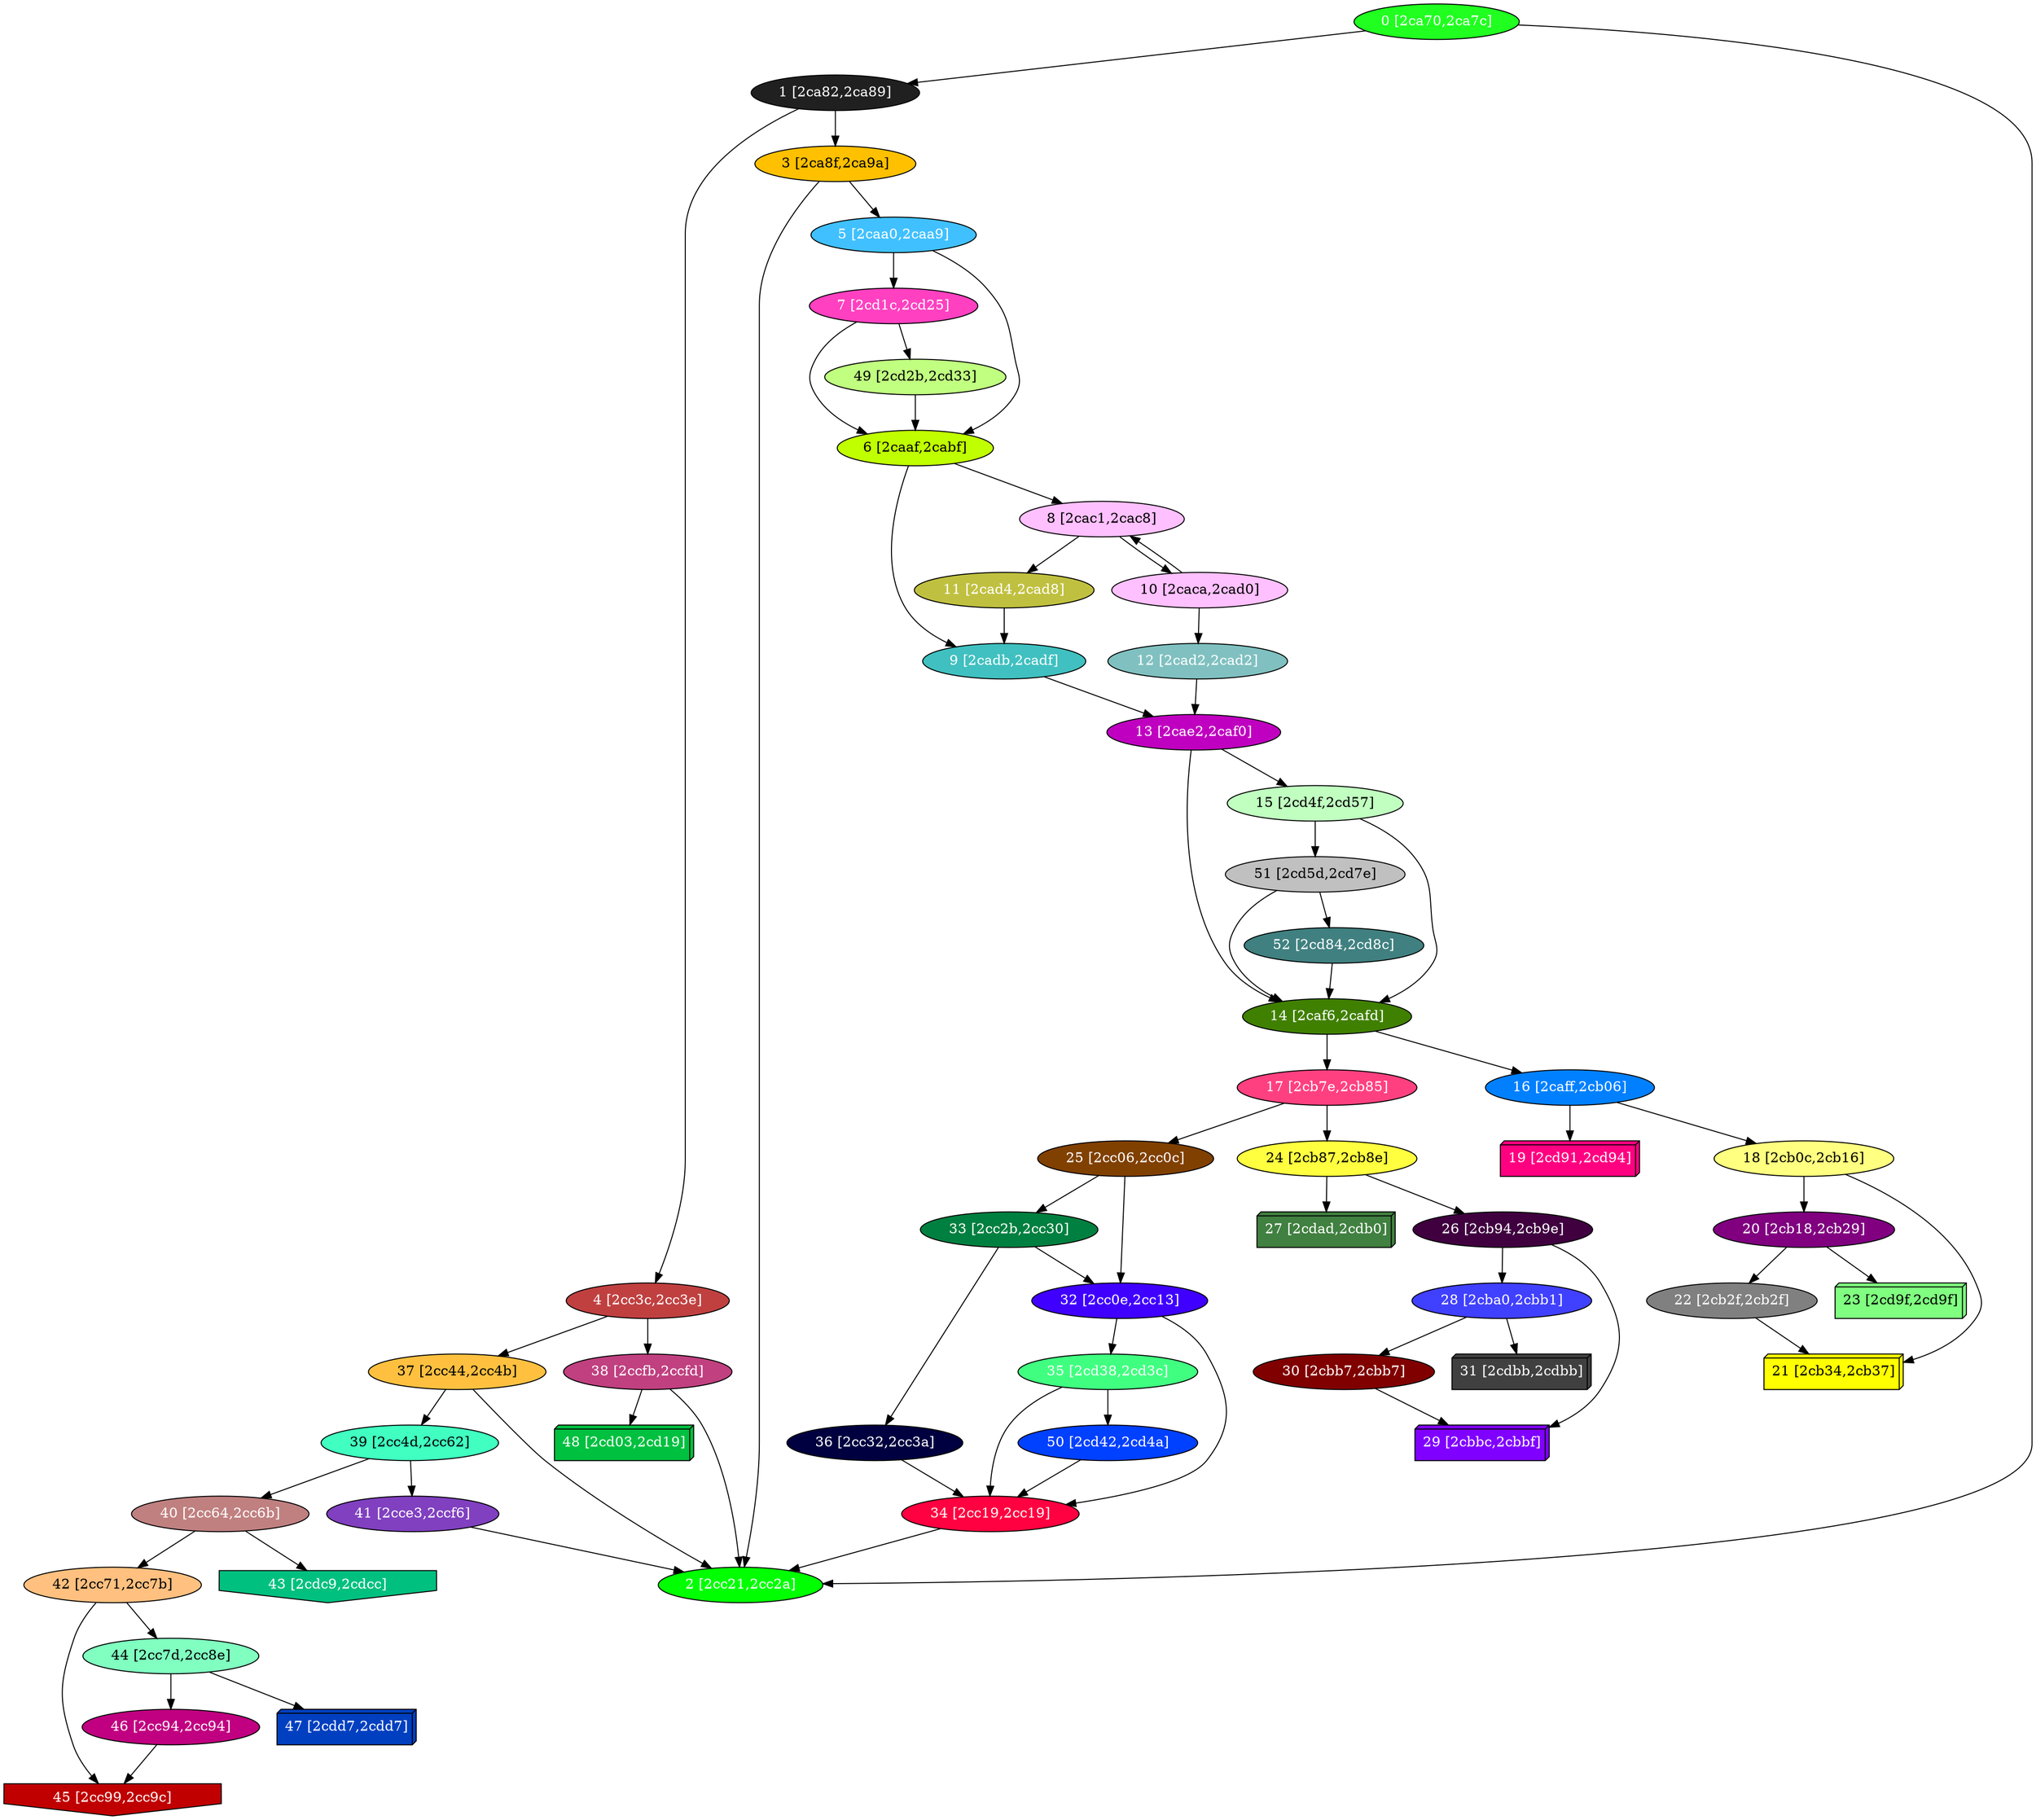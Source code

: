 diGraph libnss3{
	libnss3_0  [style=filled fillcolor="#20FF20" fontcolor="#ffffff" shape=oval label="0 [2ca70,2ca7c]"]
	libnss3_1  [style=filled fillcolor="#202020" fontcolor="#ffffff" shape=oval label="1 [2ca82,2ca89]"]
	libnss3_2  [style=filled fillcolor="#00FF00" fontcolor="#ffffff" shape=oval label="2 [2cc21,2cc2a]"]
	libnss3_3  [style=filled fillcolor="#FFC000" fontcolor="#000000" shape=oval label="3 [2ca8f,2ca9a]"]
	libnss3_4  [style=filled fillcolor="#C04040" fontcolor="#ffffff" shape=oval label="4 [2cc3c,2cc3e]"]
	libnss3_5  [style=filled fillcolor="#40C0FF" fontcolor="#ffffff" shape=oval label="5 [2caa0,2caa9]"]
	libnss3_6  [style=filled fillcolor="#C0FF00" fontcolor="#000000" shape=oval label="6 [2caaf,2cabf]"]
	libnss3_7  [style=filled fillcolor="#FF40C0" fontcolor="#ffffff" shape=oval label="7 [2cd1c,2cd25]"]
	libnss3_8  [style=filled fillcolor="#FFC0FF" fontcolor="#000000" shape=oval label="8 [2cac1,2cac8]"]
	libnss3_9  [style=filled fillcolor="#40C0C0" fontcolor="#ffffff" shape=oval label="9 [2cadb,2cadf]"]
	libnss3_a  [style=filled fillcolor="#FFC0FF" fontcolor="#000000" shape=oval label="10 [2caca,2cad0]"]
	libnss3_b  [style=filled fillcolor="#C0C040" fontcolor="#ffffff" shape=oval label="11 [2cad4,2cad8]"]
	libnss3_c  [style=filled fillcolor="#80C0C0" fontcolor="#ffffff" shape=oval label="12 [2cad2,2cad2]"]
	libnss3_d  [style=filled fillcolor="#C000C0" fontcolor="#ffffff" shape=oval label="13 [2cae2,2caf0]"]
	libnss3_e  [style=filled fillcolor="#408000" fontcolor="#ffffff" shape=oval label="14 [2caf6,2cafd]"]
	libnss3_f  [style=filled fillcolor="#C0FFC0" fontcolor="#000000" shape=oval label="15 [2cd4f,2cd57]"]
	libnss3_10  [style=filled fillcolor="#0080FF" fontcolor="#ffffff" shape=oval label="16 [2caff,2cb06]"]
	libnss3_11  [style=filled fillcolor="#FF4080" fontcolor="#ffffff" shape=oval label="17 [2cb7e,2cb85]"]
	libnss3_12  [style=filled fillcolor="#FFFF80" fontcolor="#000000" shape=oval label="18 [2cb0c,2cb16]"]
	libnss3_13  [style=filled fillcolor="#FF0080" fontcolor="#ffffff" shape=box3d label="19 [2cd91,2cd94]"]
	libnss3_14  [style=filled fillcolor="#800080" fontcolor="#ffffff" shape=oval label="20 [2cb18,2cb29]"]
	libnss3_15  [style=filled fillcolor="#FFFF00" fontcolor="#000000" shape=box3d label="21 [2cb34,2cb37]"]
	libnss3_16  [style=filled fillcolor="#808080" fontcolor="#ffffff" shape=oval label="22 [2cb2f,2cb2f]"]
	libnss3_17  [style=filled fillcolor="#80FF80" fontcolor="#000000" shape=box3d label="23 [2cd9f,2cd9f]"]
	libnss3_18  [style=filled fillcolor="#FFFF40" fontcolor="#000000" shape=oval label="24 [2cb87,2cb8e]"]
	libnss3_19  [style=filled fillcolor="#804000" fontcolor="#ffffff" shape=oval label="25 [2cc06,2cc0c]"]
	libnss3_1a  [style=filled fillcolor="#400040" fontcolor="#ffffff" shape=oval label="26 [2cb94,2cb9e]"]
	libnss3_1b  [style=filled fillcolor="#408040" fontcolor="#ffffff" shape=box3d label="27 [2cdad,2cdb0]"]
	libnss3_1c  [style=filled fillcolor="#4040FF" fontcolor="#ffffff" shape=oval label="28 [2cba0,2cbb1]"]
	libnss3_1d  [style=filled fillcolor="#8000FF" fontcolor="#ffffff" shape=box3d label="29 [2cbbc,2cbbf]"]
	libnss3_1e  [style=filled fillcolor="#800000" fontcolor="#ffffff" shape=oval label="30 [2cbb7,2cbb7]"]
	libnss3_1f  [style=filled fillcolor="#404040" fontcolor="#ffffff" shape=box3d label="31 [2cdbb,2cdbb]"]
	libnss3_20  [style=filled fillcolor="#4000FF" fontcolor="#ffffff" shape=oval label="32 [2cc0e,2cc13]"]
	libnss3_21  [style=filled fillcolor="#008040" fontcolor="#ffffff" shape=oval label="33 [2cc2b,2cc30]"]
	libnss3_22  [style=filled fillcolor="#FF0040" fontcolor="#ffffff" shape=oval label="34 [2cc19,2cc19]"]
	libnss3_23  [style=filled fillcolor="#40FF80" fontcolor="#ffffff" shape=oval label="35 [2cd38,2cd3c]"]
	libnss3_24  [style=filled fillcolor="#000040" fontcolor="#ffffff" shape=oval label="36 [2cc32,2cc3a]"]
	libnss3_25  [style=filled fillcolor="#FFC040" fontcolor="#000000" shape=oval label="37 [2cc44,2cc4b]"]
	libnss3_26  [style=filled fillcolor="#C04080" fontcolor="#ffffff" shape=oval label="38 [2ccfb,2ccfd]"]
	libnss3_27  [style=filled fillcolor="#40FFC0" fontcolor="#000000" shape=oval label="39 [2cc4d,2cc62]"]
	libnss3_28  [style=filled fillcolor="#C08080" fontcolor="#ffffff" shape=oval label="40 [2cc64,2cc6b]"]
	libnss3_29  [style=filled fillcolor="#8040C0" fontcolor="#ffffff" shape=oval label="41 [2cce3,2ccf6]"]
	libnss3_2a  [style=filled fillcolor="#FFC080" fontcolor="#000000" shape=oval label="42 [2cc71,2cc7b]"]
	libnss3_2b  [style=filled fillcolor="#00C080" fontcolor="#ffffff" shape=invhouse label="43 [2cdc9,2cdcc]"]
	libnss3_2c  [style=filled fillcolor="#80FFC0" fontcolor="#000000" shape=oval label="44 [2cc7d,2cc8e]"]
	libnss3_2d  [style=filled fillcolor="#C00000" fontcolor="#ffffff" shape=invhouse label="45 [2cc99,2cc9c]"]
	libnss3_2e  [style=filled fillcolor="#C00080" fontcolor="#ffffff" shape=oval label="46 [2cc94,2cc94]"]
	libnss3_2f  [style=filled fillcolor="#0040C0" fontcolor="#ffffff" shape=box3d label="47 [2cdd7,2cdd7]"]
	libnss3_30  [style=filled fillcolor="#00C040" fontcolor="#ffffff" shape=box3d label="48 [2cd03,2cd19]"]
	libnss3_31  [style=filled fillcolor="#C0FF80" fontcolor="#000000" shape=oval label="49 [2cd2b,2cd33]"]
	libnss3_32  [style=filled fillcolor="#0040FF" fontcolor="#ffffff" shape=oval label="50 [2cd42,2cd4a]"]
	libnss3_33  [style=filled fillcolor="#C0C0C0" fontcolor="#000000" shape=oval label="51 [2cd5d,2cd7e]"]
	libnss3_34  [style=filled fillcolor="#408080" fontcolor="#ffffff" shape=oval label="52 [2cd84,2cd8c]"]

	libnss3_0 -> libnss3_1
	libnss3_0 -> libnss3_2
	libnss3_1 -> libnss3_3
	libnss3_1 -> libnss3_4
	libnss3_3 -> libnss3_2
	libnss3_3 -> libnss3_5
	libnss3_4 -> libnss3_25
	libnss3_4 -> libnss3_26
	libnss3_5 -> libnss3_6
	libnss3_5 -> libnss3_7
	libnss3_6 -> libnss3_8
	libnss3_6 -> libnss3_9
	libnss3_7 -> libnss3_6
	libnss3_7 -> libnss3_31
	libnss3_8 -> libnss3_a
	libnss3_8 -> libnss3_b
	libnss3_9 -> libnss3_d
	libnss3_a -> libnss3_8
	libnss3_a -> libnss3_c
	libnss3_b -> libnss3_9
	libnss3_c -> libnss3_d
	libnss3_d -> libnss3_e
	libnss3_d -> libnss3_f
	libnss3_e -> libnss3_10
	libnss3_e -> libnss3_11
	libnss3_f -> libnss3_e
	libnss3_f -> libnss3_33
	libnss3_10 -> libnss3_12
	libnss3_10 -> libnss3_13
	libnss3_11 -> libnss3_18
	libnss3_11 -> libnss3_19
	libnss3_12 -> libnss3_14
	libnss3_12 -> libnss3_15
	libnss3_14 -> libnss3_16
	libnss3_14 -> libnss3_17
	libnss3_16 -> libnss3_15
	libnss3_18 -> libnss3_1a
	libnss3_18 -> libnss3_1b
	libnss3_19 -> libnss3_20
	libnss3_19 -> libnss3_21
	libnss3_1a -> libnss3_1c
	libnss3_1a -> libnss3_1d
	libnss3_1c -> libnss3_1e
	libnss3_1c -> libnss3_1f
	libnss3_1e -> libnss3_1d
	libnss3_20 -> libnss3_22
	libnss3_20 -> libnss3_23
	libnss3_21 -> libnss3_20
	libnss3_21 -> libnss3_24
	libnss3_22 -> libnss3_2
	libnss3_23 -> libnss3_22
	libnss3_23 -> libnss3_32
	libnss3_24 -> libnss3_22
	libnss3_25 -> libnss3_2
	libnss3_25 -> libnss3_27
	libnss3_26 -> libnss3_2
	libnss3_26 -> libnss3_30
	libnss3_27 -> libnss3_28
	libnss3_27 -> libnss3_29
	libnss3_28 -> libnss3_2a
	libnss3_28 -> libnss3_2b
	libnss3_29 -> libnss3_2
	libnss3_2a -> libnss3_2c
	libnss3_2a -> libnss3_2d
	libnss3_2c -> libnss3_2e
	libnss3_2c -> libnss3_2f
	libnss3_2e -> libnss3_2d
	libnss3_31 -> libnss3_6
	libnss3_32 -> libnss3_22
	libnss3_33 -> libnss3_e
	libnss3_33 -> libnss3_34
	libnss3_34 -> libnss3_e
}
